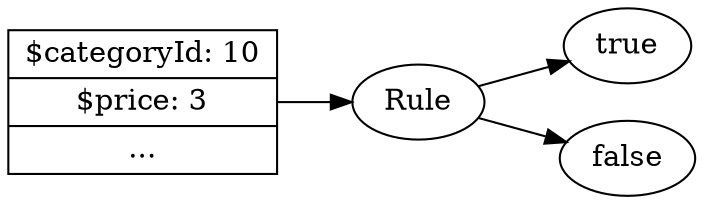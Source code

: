 digraph {
    rankdir=LR

    document[shape="record" label="$categoryId: 10|$price: 3|..."]
    rule[label="Rule" class="choice"]
    true
    false

    document -> rule
    rule -> true[class="choice"]
    rule -> false[class="choice"]
}
